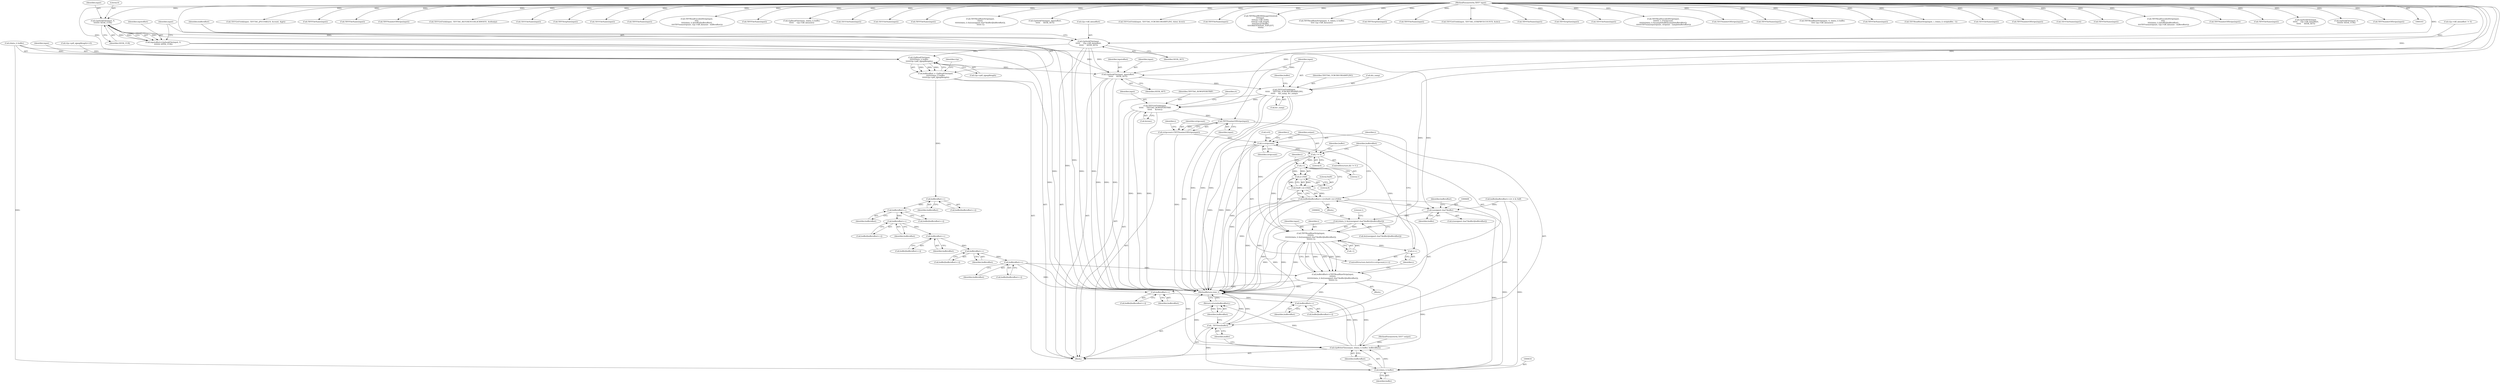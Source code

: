digraph "0_libtiff_83a4b92815ea04969d494416eaae3d4c6b338e4a#diff-c8b4b355f9b5c06d585b23138e1c185f_4@pointer" {
"1000452" [label="(Call,t2pSeekFile(input, 0,\n\t\t\t\t\t\t\t\t SEEK_CUR))"];
"1000105" [label="(MethodParameterIn,TIFF* input)"];
"1000450" [label="(Call,inputoffset=t2pSeekFile(input, 0,\n\t\t\t\t\t\t\t\t SEEK_CUR))"];
"1000477" [label="(Call,t2pSeekFile(input, inputoffset,\n\t\t\t\t\t\t     SEEK_SET))"];
"1000481" [label="(Call,TIFFGetField(input,\n\t\t\t\t\t\t     TIFFTAG_YCBCRSUBSAMPLING,\n\t\t\t\t\t\t     &h_samp, &v_samp))"];
"1000529" [label="(Call,TIFFGetField(input,\n\t\t\t\t\t\t     TIFFTAG_ROWSPERSTRIP,\n\t\t\t\t\t\t     &rows))"];
"1000563" [label="(Call,TIFFNumberOfStrips(input))"];
"1000561" [label="(Call,stripcount=TIFFNumberOfStrips(input))"];
"1000569" [label="(Call,i<stripcount)"];
"1000576" [label="(Call,i != 0)"];
"1000594" [label="(Call,i-1)"];
"1000593" [label="(Call,(i-1)%8)"];
"1000591" [label="(Call,0xd0 | ((i-1)%8))"];
"1000586" [label="(Call,buffer[bufferoffset++]=(0xd0 | ((i-1)%8)))"];
"1000607" [label="(Call,(unsigned char*)buffer)"];
"1000603" [label="(Call,(tdata_t) &(((unsigned char*)buffer)[bufferoffset]))"];
"1000600" [label="(Call,TIFFReadRawStrip(input, \n\t\t\t\t\t\t\ti, \n\t\t\t\t\t\t\t(tdata_t) &(((unsigned char*)buffer)[bufferoffset]), \n\t\t\t\t\t\t\t-1))"];
"1000572" [label="(Call,i++)"];
"1000598" [label="(Call,bufferoffset+=TIFFReadRawStrip(input, \n\t\t\t\t\t\t\ti, \n\t\t\t\t\t\t\t(tdata_t) &(((unsigned char*)buffer)[bufferoffset]), \n\t\t\t\t\t\t\t-1))"];
"1000583" [label="(Call,bufferoffset++)"];
"1000589" [label="(Call,bufferoffset++)"];
"1000613" [label="(Call,t2pWriteFile(output, (tdata_t) buffer, bufferoffset))"];
"1000621" [label="(Return,return(bufferoffset);)"];
"1000615" [label="(Call,(tdata_t) buffer)"];
"1000619" [label="(Call,_TIFFfree(buffer))"];
"1000456" [label="(Call,t2pSeekFile(input,\n\t\t\t\t\t\t     t2p->tiff_dataoffset,\n\t\t\t\t\t\t     SEEK_SET))"];
"1000464" [label="(Call,t2pReadFile(input,\n\t\t\t\t\t\t(tdata_t) buffer,\n\t\t\t\t\t\tt2p->pdf_ojpegiflength))"];
"1000462" [label="(Call,bufferoffset = t2pReadFile(input,\n\t\t\t\t\t\t(tdata_t) buffer,\n\t\t\t\t\t\tt2p->pdf_ojpegiflength))"];
"1000491" [label="(Call,bufferoffset++)"];
"1000497" [label="(Call,bufferoffset++)"];
"1000503" [label="(Call,bufferoffset++)"];
"1000509" [label="(Call,bufferoffset++)"];
"1000546" [label="(Call,bufferoffset++)"];
"1000556" [label="(Call,bufferoffset++)"];
"1000561" [label="(Call,stripcount=TIFFNumberOfStrips(input))"];
"1000845" [label="(Call,TIFFGetField(input, TIFFTAG_JPEGTABLES, &count, &jpt))"];
"1000482" [label="(Identifier,input)"];
"1001159" [label="(Call,TIFFFileName(input))"];
"1000453" [label="(Identifier,input)"];
"1000913" [label="(Call,TIFFFileName(input))"];
"1000477" [label="(Call,t2pSeekFile(input, inputoffset,\n\t\t\t\t\t\t     SEEK_SET))"];
"1000509" [label="(Call,bufferoffset++)"];
"1000464" [label="(Call,t2pReadFile(input,\n\t\t\t\t\t\t(tdata_t) buffer,\n\t\t\t\t\t\tt2p->pdf_ojpegiflength))"];
"1000469" [label="(Call,t2p->pdf_ojpegiflength)"];
"1000547" [label="(Identifier,bufferoffset)"];
"1000595" [label="(Identifier,i)"];
"1000449" [label="(Block,)"];
"1000590" [label="(Identifier,bufferoffset)"];
"1000451" [label="(Identifier,inputoffset)"];
"1000622" [label="(Identifier,bufferoffset)"];
"1000582" [label="(Identifier,buffer)"];
"1000573" [label="(Identifier,i)"];
"1000694" [label="(Call,TIFFNumberOfStrips(input))"];
"1000495" [label="(Call,buffer[bufferoffset++])"];
"1000577" [label="(Identifier,i)"];
"1000492" [label="(Identifier,bufferoffset)"];
"1001719" [label="(Call,TIFFGetField(input, TIFFTAG_REFERENCEBLACKWHITE, &xfloatp))"];
"1000532" [label="(Call,&rows)"];
"1000586" [label="(Call,buffer[bufferoffset++]=(0xd0 | ((i-1)%8)))"];
"1000594" [label="(Call,i-1)"];
"1000601" [label="(Identifier,input)"];
"1000491" [label="(Call,bufferoffset++)"];
"1001093" [label="(Call,TIFFFileName(input))"];
"1000614" [label="(Identifier,output)"];
"1000615" [label="(Call,(tdata_t) buffer)"];
"1000361" [label="(Call,t2p->tiff_dataoffset != 0)"];
"1000591" [label="(Call,0xd0 | ((i-1)%8))"];
"1000479" [label="(Identifier,inputoffset)"];
"1000466" [label="(Call,(tdata_t) buffer)"];
"1000605" [label="(Call,&(((unsigned char*)buffer)[bufferoffset]))"];
"1001118" [label="(Call,TIFFStripSize(input))"];
"1000530" [label="(Identifier,input)"];
"1000504" [label="(Identifier,bufferoffset)"];
"1000620" [label="(Identifier,buffer)"];
"1000455" [label="(Identifier,SEEK_CUR)"];
"1000611" [label="(Call,-1)"];
"1000454" [label="(Literal,0)"];
"1000583" [label="(Call,bufferoffset++)"];
"1000461" [label="(Identifier,SEEK_SET)"];
"1001263" [label="(Call,TIFFFileName(input))"];
"1000634" [label="(Call,TIFFFileName(input))"];
"1000587" [label="(Call,buffer[bufferoffset++])"];
"1000478" [label="(Identifier,input)"];
"1000498" [label="(Identifier,bufferoffset)"];
"1000565" [label="(ControlStructure,for(i=0;i<stripcount;i++))"];
"1001067" [label="(Call,TIFFReadEncodedStrip(input, \n\t\t\t\ti, \n\t\t\t\t(tdata_t) &buffer[bufferoffset], \n\t\t\t\tTIFFmin(stripsize, t2p->tiff_datasize - bufferoffset)))"];
"1000569" [label="(Call,i<stripcount)"];
"1000597" [label="(Literal,8)"];
"1001566" [label="(Call,TIFFFileName(input))"];
"1000603" [label="(Call,(tdata_t) &(((unsigned char*)buffer)[bufferoffset]))"];
"1000422" [label="(Call,t2pReadFile(input, (tdata_t) buffer,\n\t\t\t\t\t\t     t2p->tiff_datasize))"];
"1000531" [label="(Identifier,TIFFTAG_ROWSPERSTRIP)"];
"1000483" [label="(Identifier,TIFFTAG_YCBCRSUBSAMPLING)"];
"1000575" [label="(ControlStructure,if(i != 0 ))"];
"1000581" [label="(Call,buffer[bufferoffset++])"];
"1000450" [label="(Call,inputoffset=t2pSeekFile(input, 0,\n\t\t\t\t\t\t\t\t SEEK_CUR))"];
"1000546" [label="(Call,bufferoffset++)"];
"1000607" [label="(Call,(unsigned char*)buffer)"];
"1000231" [label="(Call,TIFFFileName(input))"];
"1000481" [label="(Call,TIFFGetField(input,\n\t\t\t\t\t\t     TIFFTAG_YCBCRSUBSAMPLING,\n\t\t\t\t\t\t     &h_samp, &v_samp))"];
"1001424" [label="(Call,TIFFFileName(input))"];
"1000618" [label="(Identifier,bufferoffset)"];
"1000964" [label="(Call,TIFFFileName(input))"];
"1000535" [label="(Identifier,ri)"];
"1000617" [label="(Identifier,buffer)"];
"1000593" [label="(Call,(i-1)%8)"];
"1000731" [label="(Call,TIFFReadRawStrip(input, \n\t\t\t\t\t\ti, \n\t\t\t\t\t\t(tdata_t) &(((unsigned char*)buffer)[bufferoffset]), \n\t\t\t\t\t\t-1))"];
"1000613" [label="(Call,t2pWriteFile(output, (tdata_t) buffer, bufferoffset))"];
"1000589" [label="(Call,bufferoffset++)"];
"1000430" [label="(Call,t2pSeekFile(input, inputoffset,\n\t\t\t\t\t\t     SEEK_SET))"];
"1001945" [label="(MethodReturn,tsize_t)"];
"1000474" [label="(Identifier,t2p)"];
"1000105" [label="(MethodParameterIn,TIFF* input)"];
"1001694" [label="(Call,TIFFGetField(input, TIFFTAG_YCBCRSUBSAMPLING, &hor, &ver))"];
"1000664" [label="(Call,TIFFFileName(input))"];
"1000497" [label="(Call,bufferoffset++)"];
"1000571" [label="(Identifier,stripcount)"];
"1000529" [label="(Call,TIFFGetField(input,\n\t\t\t\t\t\t     TIFFTAG_ROWSPERSTRIP,\n\t\t\t\t\t\t     &rows))"];
"1000463" [label="(Identifier,bufferoffset)"];
"1000507" [label="(Call,buffer[bufferoffset++])"];
"1000486" [label="(Call,&v_samp)"];
"1000106" [label="(MethodParameterIn,TIFF* output)"];
"1001549" [label="(Call,TIFFReadRGBAImageOriented(\n\t\t\t\tinput, \n\t\t\t\tt2p->tiff_width, \n\t\t\t\tt2p->tiff_length, \n\t\t\t\t(uint32*)buffer, \n\t\t\t\tORIENTATION_TOPLEFT,\n\t\t\t\t0))"];
"1000579" [label="(Block,)"];
"1000599" [label="(Identifier,bufferoffset)"];
"1000564" [label="(Identifier,input)"];
"1000578" [label="(Literal,0)"];
"1000240" [label="(Call,TIFFReadRawStrip(input, 0, (tdata_t) buffer,\n\t\t\t\t\t t2p->tiff_datasize))"];
"1000570" [label="(Identifier,i)"];
"1000457" [label="(Identifier,input)"];
"1001049" [label="(Call,TIFFStripSize(input))"];
"1000510" [label="(Identifier,bufferoffset)"];
"1000489" [label="(Call,buffer[bufferoffset++])"];
"1001531" [label="(Call,TIFFFileName(input))"];
"1000872" [label="(Call,TIFFGetField(input, TIFFTAG_STRIPBYTECOUNTS, &sbc))"];
"1000501" [label="(Call,buffer[bufferoffset++])"];
"1000576" [label="(Call,i != 0)"];
"1000609" [label="(Identifier,buffer)"];
"1000574" [label="(Block,)"];
"1000584" [label="(Identifier,bufferoffset)"];
"1000462" [label="(Call,bufferoffset = t2pReadFile(input,\n\t\t\t\t\t\t(tdata_t) buffer,\n\t\t\t\t\t\tt2p->pdf_ojpegiflength))"];
"1000619" [label="(Call,_TIFFfree(buffer))"];
"1000452" [label="(Call,t2pSeekFile(input, 0,\n\t\t\t\t\t\t\t\t SEEK_CUR))"];
"1000503" [label="(Call,bufferoffset++)"];
"1000556" [label="(Call,bufferoffset++)"];
"1000456" [label="(Call,t2pSeekFile(input,\n\t\t\t\t\t\t     t2p->tiff_dataoffset,\n\t\t\t\t\t\t     SEEK_SET))"];
"1000828" [label="(Call,TIFFFileName(input))"];
"1000563" [label="(Call,TIFFNumberOfStrips(input))"];
"1000600" [label="(Call,TIFFReadRawStrip(input, \n\t\t\t\t\t\t\ti, \n\t\t\t\t\t\t\t(tdata_t) &(((unsigned char*)buffer)[bufferoffset]), \n\t\t\t\t\t\t\t-1))"];
"1001329" [label="(Call,TIFFStripSize(input))"];
"1000465" [label="(Identifier,input)"];
"1000303" [label="(Call,TIFFFileName(input))"];
"1000602" [label="(Identifier,i)"];
"1000557" [label="(Identifier,bufferoffset)"];
"1000554" [label="(Call,buffer[bufferoffset++])"];
"1001231" [label="(Call,TIFFReadEncodedStrip(input, \n\t\t\t\t\t\t\ti + j*stripcount, \n\t\t\t\t\t\t\t(tdata_t) &(samplebuffer[samplebufferoffset]), \n\t\t\t\t\t\t\tTIFFmin(sepstripsize, stripsize - samplebufferoffset)))"];
"1000480" [label="(Identifier,SEEK_SET)"];
"1001122" [label="(Call,TIFFNumberOfStrips(input))"];
"1000553" [label="(Call,buffer[bufferoffset++]= ri & 0xff)"];
"1000388" [label="(Call,TIFFFileName(input))"];
"1000318" [label="(Call,TIFFReadRawStrip(input, 0, (tdata_t) buffer,\n\t\t\t\t\t t2p->tiff_datasize))"];
"1000621" [label="(Return,return(bufferoffset);)"];
"1000562" [label="(Identifier,stripcount)"];
"1000610" [label="(Identifier,bufferoffset)"];
"1001373" [label="(Call,TIFFFileName(input))"];
"1000936" [label="(Call,TIFFReadRawStrip(input, i, (tdata_t) stripbuffer, -1))"];
"1001032" [label="(Call,TIFFFileName(input))"];
"1000566" [label="(Call,i=0)"];
"1001333" [label="(Call,TIFFNumberOfStrips(input))"];
"1001741" [label="(Call,TIFFFileName(input))"];
"1001312" [label="(Call,TIFFFileName(input))"];
"1001347" [label="(Call,TIFFReadEncodedStrip(input, \n\t\t\t\ti, \n\t\t\t\t(tdata_t) &buffer[bufferoffset], \n\t\t\t\tTIFFmin(stripsize, t2p->tiff_datasize - bufferoffset)))"];
"1000598" [label="(Call,bufferoffset+=TIFFReadRawStrip(input, \n\t\t\t\t\t\t\ti, \n\t\t\t\t\t\t\t(tdata_t) &(((unsigned char*)buffer)[bufferoffset]), \n\t\t\t\t\t\t\t-1))"];
"1000592" [label="(Literal,0xd0)"];
"1000606" [label="(Call,((unsigned char*)buffer)[bufferoffset])"];
"1000544" [label="(Call,buffer[bufferoffset++])"];
"1001053" [label="(Call,TIFFNumberOfStrips(input))"];
"1000596" [label="(Literal,1)"];
"1000458" [label="(Call,t2p->tiff_dataoffset)"];
"1000404" [label="(Call,t2p->pdf_ojpegiflength==0)"];
"1000612" [label="(Literal,1)"];
"1000572" [label="(Call,i++)"];
"1001193" [label="(Call,TIFFFileName(input))"];
"1000416" [label="(Call,t2pSeekFile(input,\n\t\t\t\t\t\t     t2p->tiff_dataoffset,\n\t\t\t\t\t\t     SEEK_SET))"];
"1000412" [label="(Call,t2pSeekFile(input, 0,\n\t\t\t\t\t\t\t\t SEEK_CUR))"];
"1000484" [label="(Call,&h_samp)"];
"1000567" [label="(Identifier,i)"];
"1000870" [label="(Call,TIFFNumberOfStrips(input))"];
"1000490" [label="(Identifier,buffer)"];
"1000452" -> "1000450"  [label="AST: "];
"1000452" -> "1000455"  [label="CFG: "];
"1000453" -> "1000452"  [label="AST: "];
"1000454" -> "1000452"  [label="AST: "];
"1000455" -> "1000452"  [label="AST: "];
"1000450" -> "1000452"  [label="CFG: "];
"1000452" -> "1001945"  [label="DDG: "];
"1000452" -> "1000450"  [label="DDG: "];
"1000452" -> "1000450"  [label="DDG: "];
"1000452" -> "1000450"  [label="DDG: "];
"1000105" -> "1000452"  [label="DDG: "];
"1000452" -> "1000456"  [label="DDG: "];
"1000105" -> "1000103"  [label="AST: "];
"1000105" -> "1001945"  [label="DDG: "];
"1000105" -> "1000231"  [label="DDG: "];
"1000105" -> "1000240"  [label="DDG: "];
"1000105" -> "1000303"  [label="DDG: "];
"1000105" -> "1000318"  [label="DDG: "];
"1000105" -> "1000388"  [label="DDG: "];
"1000105" -> "1000412"  [label="DDG: "];
"1000105" -> "1000416"  [label="DDG: "];
"1000105" -> "1000422"  [label="DDG: "];
"1000105" -> "1000430"  [label="DDG: "];
"1000105" -> "1000456"  [label="DDG: "];
"1000105" -> "1000464"  [label="DDG: "];
"1000105" -> "1000477"  [label="DDG: "];
"1000105" -> "1000481"  [label="DDG: "];
"1000105" -> "1000529"  [label="DDG: "];
"1000105" -> "1000563"  [label="DDG: "];
"1000105" -> "1000600"  [label="DDG: "];
"1000105" -> "1000634"  [label="DDG: "];
"1000105" -> "1000664"  [label="DDG: "];
"1000105" -> "1000694"  [label="DDG: "];
"1000105" -> "1000731"  [label="DDG: "];
"1000105" -> "1000828"  [label="DDG: "];
"1000105" -> "1000845"  [label="DDG: "];
"1000105" -> "1000870"  [label="DDG: "];
"1000105" -> "1000872"  [label="DDG: "];
"1000105" -> "1000913"  [label="DDG: "];
"1000105" -> "1000936"  [label="DDG: "];
"1000105" -> "1000964"  [label="DDG: "];
"1000105" -> "1001032"  [label="DDG: "];
"1000105" -> "1001049"  [label="DDG: "];
"1000105" -> "1001053"  [label="DDG: "];
"1000105" -> "1001067"  [label="DDG: "];
"1000105" -> "1001093"  [label="DDG: "];
"1000105" -> "1001118"  [label="DDG: "];
"1000105" -> "1001122"  [label="DDG: "];
"1000105" -> "1001159"  [label="DDG: "];
"1000105" -> "1001193"  [label="DDG: "];
"1000105" -> "1001231"  [label="DDG: "];
"1000105" -> "1001263"  [label="DDG: "];
"1000105" -> "1001312"  [label="DDG: "];
"1000105" -> "1001329"  [label="DDG: "];
"1000105" -> "1001333"  [label="DDG: "];
"1000105" -> "1001347"  [label="DDG: "];
"1000105" -> "1001373"  [label="DDG: "];
"1000105" -> "1001424"  [label="DDG: "];
"1000105" -> "1001531"  [label="DDG: "];
"1000105" -> "1001549"  [label="DDG: "];
"1000105" -> "1001566"  [label="DDG: "];
"1000105" -> "1001694"  [label="DDG: "];
"1000105" -> "1001719"  [label="DDG: "];
"1000105" -> "1001741"  [label="DDG: "];
"1000450" -> "1000449"  [label="AST: "];
"1000451" -> "1000450"  [label="AST: "];
"1000457" -> "1000450"  [label="CFG: "];
"1000450" -> "1001945"  [label="DDG: "];
"1000450" -> "1000477"  [label="DDG: "];
"1000477" -> "1000449"  [label="AST: "];
"1000477" -> "1000480"  [label="CFG: "];
"1000478" -> "1000477"  [label="AST: "];
"1000479" -> "1000477"  [label="AST: "];
"1000480" -> "1000477"  [label="AST: "];
"1000482" -> "1000477"  [label="CFG: "];
"1000477" -> "1001945"  [label="DDG: "];
"1000477" -> "1001945"  [label="DDG: "];
"1000477" -> "1001945"  [label="DDG: "];
"1000464" -> "1000477"  [label="DDG: "];
"1000456" -> "1000477"  [label="DDG: "];
"1000477" -> "1000481"  [label="DDG: "];
"1000481" -> "1000449"  [label="AST: "];
"1000481" -> "1000486"  [label="CFG: "];
"1000482" -> "1000481"  [label="AST: "];
"1000483" -> "1000481"  [label="AST: "];
"1000484" -> "1000481"  [label="AST: "];
"1000486" -> "1000481"  [label="AST: "];
"1000490" -> "1000481"  [label="CFG: "];
"1000481" -> "1001945"  [label="DDG: "];
"1000481" -> "1001945"  [label="DDG: "];
"1000481" -> "1001945"  [label="DDG: "];
"1000481" -> "1001945"  [label="DDG: "];
"1000481" -> "1000529"  [label="DDG: "];
"1000529" -> "1000449"  [label="AST: "];
"1000529" -> "1000532"  [label="CFG: "];
"1000530" -> "1000529"  [label="AST: "];
"1000531" -> "1000529"  [label="AST: "];
"1000532" -> "1000529"  [label="AST: "];
"1000535" -> "1000529"  [label="CFG: "];
"1000529" -> "1001945"  [label="DDG: "];
"1000529" -> "1001945"  [label="DDG: "];
"1000529" -> "1001945"  [label="DDG: "];
"1000529" -> "1000563"  [label="DDG: "];
"1000563" -> "1000561"  [label="AST: "];
"1000563" -> "1000564"  [label="CFG: "];
"1000564" -> "1000563"  [label="AST: "];
"1000561" -> "1000563"  [label="CFG: "];
"1000563" -> "1001945"  [label="DDG: "];
"1000563" -> "1000561"  [label="DDG: "];
"1000563" -> "1000600"  [label="DDG: "];
"1000561" -> "1000449"  [label="AST: "];
"1000562" -> "1000561"  [label="AST: "];
"1000567" -> "1000561"  [label="CFG: "];
"1000561" -> "1001945"  [label="DDG: "];
"1000561" -> "1000569"  [label="DDG: "];
"1000569" -> "1000565"  [label="AST: "];
"1000569" -> "1000571"  [label="CFG: "];
"1000570" -> "1000569"  [label="AST: "];
"1000571" -> "1000569"  [label="AST: "];
"1000577" -> "1000569"  [label="CFG: "];
"1000614" -> "1000569"  [label="CFG: "];
"1000569" -> "1001945"  [label="DDG: "];
"1000569" -> "1001945"  [label="DDG: "];
"1000569" -> "1001945"  [label="DDG: "];
"1000566" -> "1000569"  [label="DDG: "];
"1000572" -> "1000569"  [label="DDG: "];
"1000569" -> "1000576"  [label="DDG: "];
"1000576" -> "1000575"  [label="AST: "];
"1000576" -> "1000578"  [label="CFG: "];
"1000577" -> "1000576"  [label="AST: "];
"1000578" -> "1000576"  [label="AST: "];
"1000582" -> "1000576"  [label="CFG: "];
"1000599" -> "1000576"  [label="CFG: "];
"1000576" -> "1001945"  [label="DDG: "];
"1000576" -> "1000594"  [label="DDG: "];
"1000576" -> "1000600"  [label="DDG: "];
"1000594" -> "1000593"  [label="AST: "];
"1000594" -> "1000596"  [label="CFG: "];
"1000595" -> "1000594"  [label="AST: "];
"1000596" -> "1000594"  [label="AST: "];
"1000597" -> "1000594"  [label="CFG: "];
"1000594" -> "1000593"  [label="DDG: "];
"1000594" -> "1000593"  [label="DDG: "];
"1000594" -> "1000600"  [label="DDG: "];
"1000593" -> "1000591"  [label="AST: "];
"1000593" -> "1000597"  [label="CFG: "];
"1000597" -> "1000593"  [label="AST: "];
"1000591" -> "1000593"  [label="CFG: "];
"1000593" -> "1001945"  [label="DDG: "];
"1000593" -> "1000591"  [label="DDG: "];
"1000593" -> "1000591"  [label="DDG: "];
"1000591" -> "1000586"  [label="AST: "];
"1000592" -> "1000591"  [label="AST: "];
"1000586" -> "1000591"  [label="CFG: "];
"1000591" -> "1001945"  [label="DDG: "];
"1000591" -> "1000586"  [label="DDG: "];
"1000591" -> "1000586"  [label="DDG: "];
"1000586" -> "1000579"  [label="AST: "];
"1000587" -> "1000586"  [label="AST: "];
"1000599" -> "1000586"  [label="CFG: "];
"1000586" -> "1001945"  [label="DDG: "];
"1000586" -> "1001945"  [label="DDG: "];
"1000586" -> "1000607"  [label="DDG: "];
"1000586" -> "1000615"  [label="DDG: "];
"1000586" -> "1000619"  [label="DDG: "];
"1000607" -> "1000606"  [label="AST: "];
"1000607" -> "1000609"  [label="CFG: "];
"1000608" -> "1000607"  [label="AST: "];
"1000609" -> "1000607"  [label="AST: "];
"1000610" -> "1000607"  [label="CFG: "];
"1000607" -> "1000603"  [label="DDG: "];
"1000553" -> "1000607"  [label="DDG: "];
"1000466" -> "1000607"  [label="DDG: "];
"1000607" -> "1000615"  [label="DDG: "];
"1000603" -> "1000600"  [label="AST: "];
"1000603" -> "1000605"  [label="CFG: "];
"1000604" -> "1000603"  [label="AST: "];
"1000605" -> "1000603"  [label="AST: "];
"1000612" -> "1000603"  [label="CFG: "];
"1000603" -> "1001945"  [label="DDG: "];
"1000603" -> "1000600"  [label="DDG: "];
"1000600" -> "1000598"  [label="AST: "];
"1000600" -> "1000611"  [label="CFG: "];
"1000601" -> "1000600"  [label="AST: "];
"1000602" -> "1000600"  [label="AST: "];
"1000611" -> "1000600"  [label="AST: "];
"1000598" -> "1000600"  [label="CFG: "];
"1000600" -> "1001945"  [label="DDG: "];
"1000600" -> "1001945"  [label="DDG: "];
"1000600" -> "1001945"  [label="DDG: "];
"1000600" -> "1000572"  [label="DDG: "];
"1000600" -> "1000598"  [label="DDG: "];
"1000600" -> "1000598"  [label="DDG: "];
"1000600" -> "1000598"  [label="DDG: "];
"1000600" -> "1000598"  [label="DDG: "];
"1000611" -> "1000600"  [label="DDG: "];
"1000572" -> "1000565"  [label="AST: "];
"1000572" -> "1000573"  [label="CFG: "];
"1000573" -> "1000572"  [label="AST: "];
"1000570" -> "1000572"  [label="CFG: "];
"1000598" -> "1000574"  [label="AST: "];
"1000599" -> "1000598"  [label="AST: "];
"1000573" -> "1000598"  [label="CFG: "];
"1000598" -> "1001945"  [label="DDG: "];
"1000598" -> "1000583"  [label="DDG: "];
"1000589" -> "1000598"  [label="DDG: "];
"1000556" -> "1000598"  [label="DDG: "];
"1000598" -> "1000613"  [label="DDG: "];
"1000583" -> "1000581"  [label="AST: "];
"1000583" -> "1000584"  [label="CFG: "];
"1000584" -> "1000583"  [label="AST: "];
"1000581" -> "1000583"  [label="CFG: "];
"1000556" -> "1000583"  [label="DDG: "];
"1000583" -> "1000589"  [label="DDG: "];
"1000589" -> "1000587"  [label="AST: "];
"1000589" -> "1000590"  [label="CFG: "];
"1000590" -> "1000589"  [label="AST: "];
"1000587" -> "1000589"  [label="CFG: "];
"1000613" -> "1000449"  [label="AST: "];
"1000613" -> "1000618"  [label="CFG: "];
"1000614" -> "1000613"  [label="AST: "];
"1000615" -> "1000613"  [label="AST: "];
"1000618" -> "1000613"  [label="AST: "];
"1000620" -> "1000613"  [label="CFG: "];
"1000613" -> "1001945"  [label="DDG: "];
"1000613" -> "1001945"  [label="DDG: "];
"1000613" -> "1001945"  [label="DDG: "];
"1000613" -> "1001945"  [label="DDG: "];
"1000106" -> "1000613"  [label="DDG: "];
"1000615" -> "1000613"  [label="DDG: "];
"1000556" -> "1000613"  [label="DDG: "];
"1000613" -> "1000621"  [label="DDG: "];
"1000621" -> "1000449"  [label="AST: "];
"1000621" -> "1000622"  [label="CFG: "];
"1000622" -> "1000621"  [label="AST: "];
"1001945" -> "1000621"  [label="CFG: "];
"1000621" -> "1001945"  [label="DDG: "];
"1000622" -> "1000621"  [label="DDG: "];
"1000615" -> "1000617"  [label="CFG: "];
"1000616" -> "1000615"  [label="AST: "];
"1000617" -> "1000615"  [label="AST: "];
"1000618" -> "1000615"  [label="CFG: "];
"1000553" -> "1000615"  [label="DDG: "];
"1000466" -> "1000615"  [label="DDG: "];
"1000615" -> "1000619"  [label="DDG: "];
"1000619" -> "1000449"  [label="AST: "];
"1000619" -> "1000620"  [label="CFG: "];
"1000620" -> "1000619"  [label="AST: "];
"1000622" -> "1000619"  [label="CFG: "];
"1000619" -> "1001945"  [label="DDG: "];
"1000619" -> "1001945"  [label="DDG: "];
"1000553" -> "1000619"  [label="DDG: "];
"1000456" -> "1000449"  [label="AST: "];
"1000456" -> "1000461"  [label="CFG: "];
"1000457" -> "1000456"  [label="AST: "];
"1000458" -> "1000456"  [label="AST: "];
"1000461" -> "1000456"  [label="AST: "];
"1000463" -> "1000456"  [label="CFG: "];
"1000456" -> "1001945"  [label="DDG: "];
"1000456" -> "1001945"  [label="DDG: "];
"1000361" -> "1000456"  [label="DDG: "];
"1000456" -> "1000464"  [label="DDG: "];
"1000464" -> "1000462"  [label="AST: "];
"1000464" -> "1000469"  [label="CFG: "];
"1000465" -> "1000464"  [label="AST: "];
"1000466" -> "1000464"  [label="AST: "];
"1000469" -> "1000464"  [label="AST: "];
"1000462" -> "1000464"  [label="CFG: "];
"1000464" -> "1000462"  [label="DDG: "];
"1000464" -> "1000462"  [label="DDG: "];
"1000464" -> "1000462"  [label="DDG: "];
"1000466" -> "1000464"  [label="DDG: "];
"1000404" -> "1000464"  [label="DDG: "];
"1000462" -> "1000449"  [label="AST: "];
"1000463" -> "1000462"  [label="AST: "];
"1000474" -> "1000462"  [label="CFG: "];
"1000462" -> "1001945"  [label="DDG: "];
"1000462" -> "1000491"  [label="DDG: "];
"1000491" -> "1000489"  [label="AST: "];
"1000491" -> "1000492"  [label="CFG: "];
"1000492" -> "1000491"  [label="AST: "];
"1000489" -> "1000491"  [label="CFG: "];
"1000491" -> "1000497"  [label="DDG: "];
"1000497" -> "1000495"  [label="AST: "];
"1000497" -> "1000498"  [label="CFG: "];
"1000498" -> "1000497"  [label="AST: "];
"1000495" -> "1000497"  [label="CFG: "];
"1000497" -> "1000503"  [label="DDG: "];
"1000503" -> "1000501"  [label="AST: "];
"1000503" -> "1000504"  [label="CFG: "];
"1000504" -> "1000503"  [label="AST: "];
"1000501" -> "1000503"  [label="CFG: "];
"1000503" -> "1000509"  [label="DDG: "];
"1000509" -> "1000507"  [label="AST: "];
"1000509" -> "1000510"  [label="CFG: "];
"1000510" -> "1000509"  [label="AST: "];
"1000507" -> "1000509"  [label="CFG: "];
"1000509" -> "1000546"  [label="DDG: "];
"1000546" -> "1000544"  [label="AST: "];
"1000546" -> "1000547"  [label="CFG: "];
"1000547" -> "1000546"  [label="AST: "];
"1000544" -> "1000546"  [label="CFG: "];
"1000546" -> "1000556"  [label="DDG: "];
"1000556" -> "1000554"  [label="AST: "];
"1000556" -> "1000557"  [label="CFG: "];
"1000557" -> "1000556"  [label="AST: "];
"1000554" -> "1000556"  [label="CFG: "];
}

